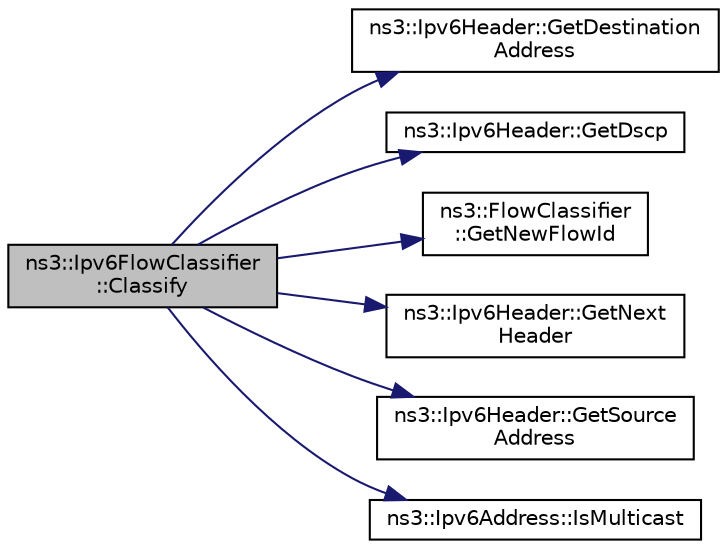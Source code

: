 digraph "ns3::Ipv6FlowClassifier::Classify"
{
 // LATEX_PDF_SIZE
  edge [fontname="Helvetica",fontsize="10",labelfontname="Helvetica",labelfontsize="10"];
  node [fontname="Helvetica",fontsize="10",shape=record];
  rankdir="LR";
  Node1 [label="ns3::Ipv6FlowClassifier\l::Classify",height=0.2,width=0.4,color="black", fillcolor="grey75", style="filled", fontcolor="black",tooltip="try to classify the packet into flow-id and packet-id"];
  Node1 -> Node2 [color="midnightblue",fontsize="10",style="solid",fontname="Helvetica"];
  Node2 [label="ns3::Ipv6Header::GetDestination\lAddress",height=0.2,width=0.4,color="black", fillcolor="white", style="filled",URL="$classns3_1_1_ipv6_header.html#a6f1681b5e31c57029b95255dc7553cb5",tooltip="Get the \"Destination address\" field."];
  Node1 -> Node3 [color="midnightblue",fontsize="10",style="solid",fontname="Helvetica"];
  Node3 [label="ns3::Ipv6Header::GetDscp",height=0.2,width=0.4,color="black", fillcolor="white", style="filled",URL="$classns3_1_1_ipv6_header.html#a37f41f994377a9b251c847f14f6d6b83",tooltip=" "];
  Node1 -> Node4 [color="midnightblue",fontsize="10",style="solid",fontname="Helvetica"];
  Node4 [label="ns3::FlowClassifier\l::GetNewFlowId",height=0.2,width=0.4,color="black", fillcolor="white", style="filled",URL="$classns3_1_1_flow_classifier.html#a5469e94282efde8b8212e20995c6cccd",tooltip="Returns a new, unique Flow Identifier."];
  Node1 -> Node5 [color="midnightblue",fontsize="10",style="solid",fontname="Helvetica"];
  Node5 [label="ns3::Ipv6Header::GetNext\lHeader",height=0.2,width=0.4,color="black", fillcolor="white", style="filled",URL="$classns3_1_1_ipv6_header.html#a4924d98260c4764a53024deef2c143a6",tooltip="Get the next header."];
  Node1 -> Node6 [color="midnightblue",fontsize="10",style="solid",fontname="Helvetica"];
  Node6 [label="ns3::Ipv6Header::GetSource\lAddress",height=0.2,width=0.4,color="black", fillcolor="white", style="filled",URL="$classns3_1_1_ipv6_header.html#a07d13db76e48e50eb613d69ae46c2ab0",tooltip="Get the \"Source address\" field."];
  Node1 -> Node7 [color="midnightblue",fontsize="10",style="solid",fontname="Helvetica"];
  Node7 [label="ns3::Ipv6Address::IsMulticast",height=0.2,width=0.4,color="black", fillcolor="white", style="filled",URL="$classns3_1_1_ipv6_address.html#a68f522d40b6db6d383848ea90bc47dd0",tooltip="If the IPv6 address is multicast (ff00::/8)."];
}

